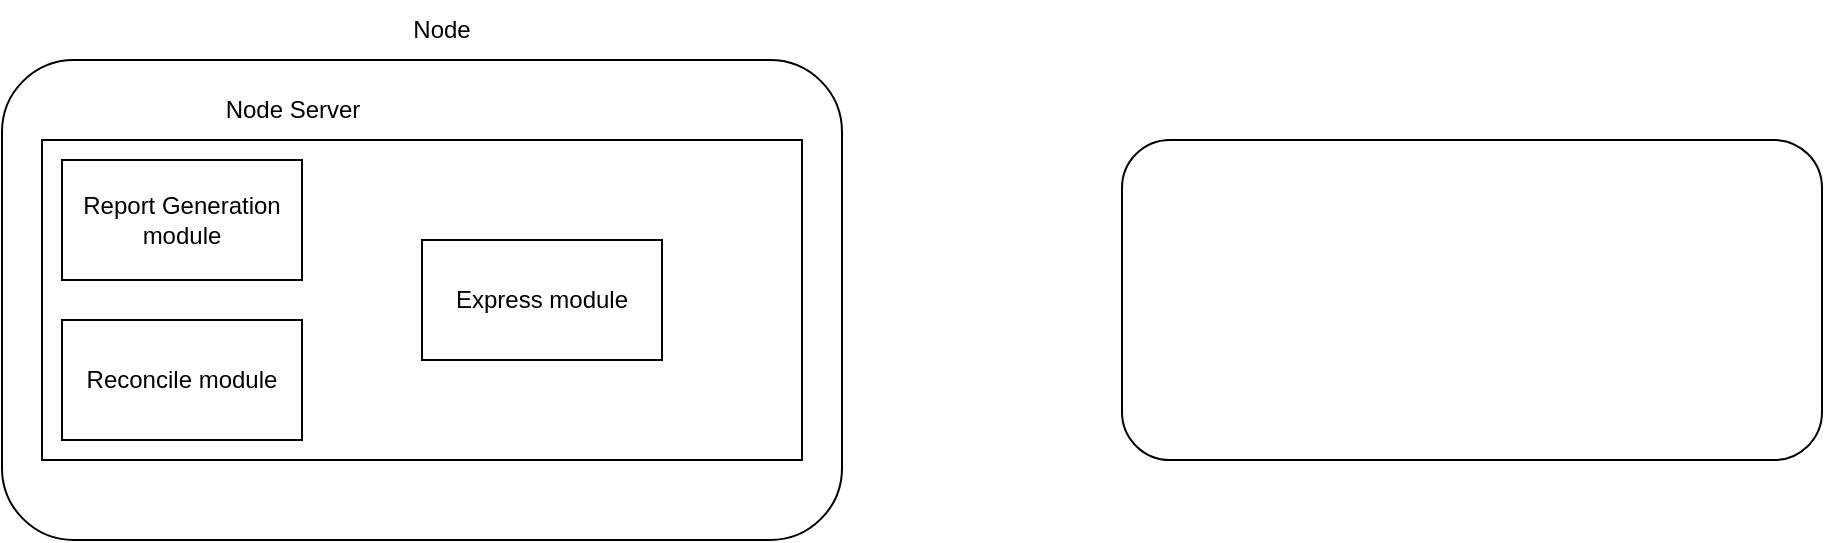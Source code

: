 <mxfile version="20.6.2" type="github">
  <diagram id="1JszpzKx4Nlch1pfEvc2" name="Page-1">
    <mxGraphModel dx="821" dy="482" grid="1" gridSize="10" guides="1" tooltips="1" connect="1" arrows="1" fold="1" page="1" pageScale="1" pageWidth="850" pageHeight="1100" math="0" shadow="0">
      <root>
        <mxCell id="0" />
        <mxCell id="1" parent="0" />
        <mxCell id="x7HF9Xr3tOMW_H2zMtuC-1" value="" style="rounded=1;whiteSpace=wrap;html=1;" vertex="1" parent="1">
          <mxGeometry x="80" y="80" width="420" height="240" as="geometry" />
        </mxCell>
        <mxCell id="x7HF9Xr3tOMW_H2zMtuC-2" value="Node" style="text;html=1;strokeColor=none;fillColor=none;align=center;verticalAlign=middle;whiteSpace=wrap;rounded=0;" vertex="1" parent="1">
          <mxGeometry x="250" y="50" width="100" height="30" as="geometry" />
        </mxCell>
        <mxCell id="x7HF9Xr3tOMW_H2zMtuC-5" value="" style="rounded=0;whiteSpace=wrap;html=1;" vertex="1" parent="1">
          <mxGeometry x="100" y="120" width="380" height="160" as="geometry" />
        </mxCell>
        <mxCell id="x7HF9Xr3tOMW_H2zMtuC-4" value="Reconcile module" style="rounded=0;whiteSpace=wrap;html=1;" vertex="1" parent="1">
          <mxGeometry x="110" y="210" width="120" height="60" as="geometry" />
        </mxCell>
        <mxCell id="x7HF9Xr3tOMW_H2zMtuC-3" value="Report Generation module" style="rounded=0;whiteSpace=wrap;html=1;" vertex="1" parent="1">
          <mxGeometry x="110" y="130" width="120" height="60" as="geometry" />
        </mxCell>
        <mxCell id="x7HF9Xr3tOMW_H2zMtuC-7" value="Node Server" style="text;html=1;strokeColor=none;fillColor=none;align=center;verticalAlign=middle;whiteSpace=wrap;rounded=0;" vertex="1" parent="1">
          <mxGeometry x="182.5" y="90" width="85" height="30" as="geometry" />
        </mxCell>
        <mxCell id="x7HF9Xr3tOMW_H2zMtuC-9" value="Express module" style="rounded=0;whiteSpace=wrap;html=1;" vertex="1" parent="1">
          <mxGeometry x="290" y="170" width="120" height="60" as="geometry" />
        </mxCell>
        <mxCell id="x7HF9Xr3tOMW_H2zMtuC-10" value="" style="rounded=1;whiteSpace=wrap;html=1;" vertex="1" parent="1">
          <mxGeometry x="640" y="120" width="350" height="160" as="geometry" />
        </mxCell>
      </root>
    </mxGraphModel>
  </diagram>
</mxfile>
